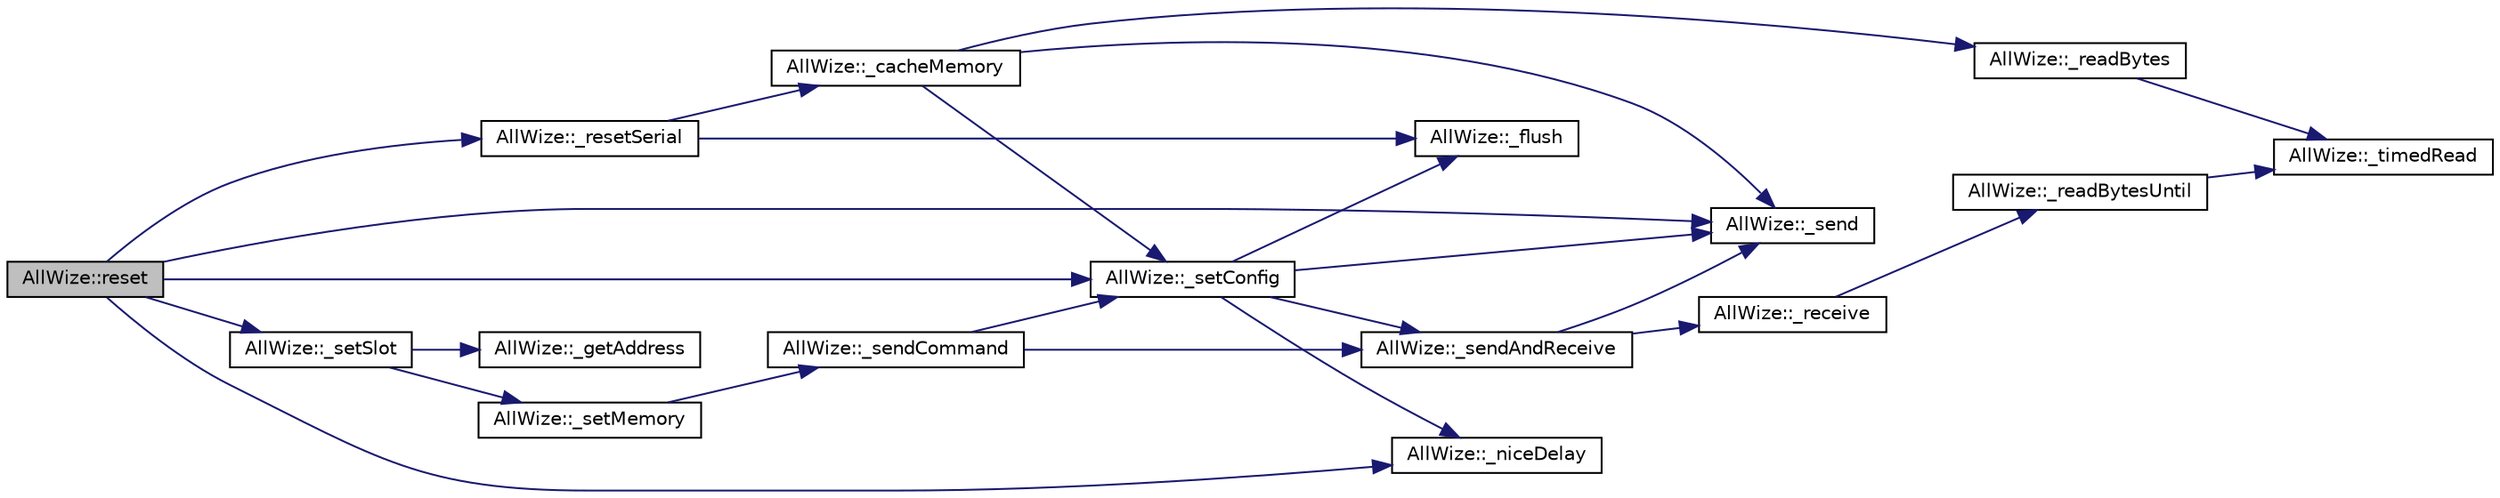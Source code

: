 digraph "AllWize::reset"
{
  edge [fontname="Helvetica",fontsize="10",labelfontname="Helvetica",labelfontsize="10"];
  node [fontname="Helvetica",fontsize="10",shape=record];
  rankdir="LR";
  Node1239 [label="AllWize::reset",height=0.2,width=0.4,color="black", fillcolor="grey75", style="filled", fontcolor="black"];
  Node1239 -> Node1240 [color="midnightblue",fontsize="10",style="solid",fontname="Helvetica"];
  Node1240 [label="AllWize::_resetSerial",height=0.2,width=0.4,color="black", fillcolor="white", style="filled",URL="$classAllWize.html#a49c6e7f221248b0f3a20247346da21f8",tooltip="Resets the serial object. "];
  Node1240 -> Node1241 [color="midnightblue",fontsize="10",style="solid",fontname="Helvetica"];
  Node1241 [label="AllWize::_flush",height=0.2,width=0.4,color="black", fillcolor="white", style="filled",URL="$classAllWize.html#ace21941ce1a1174ef567c1a269ebf551",tooltip="Flushes the serial line to the module. "];
  Node1240 -> Node1242 [color="midnightblue",fontsize="10",style="solid",fontname="Helvetica"];
  Node1242 [label="AllWize::_cacheMemory",height=0.2,width=0.4,color="black", fillcolor="white", style="filled",URL="$classAllWize.html#a66d3d78edddcc8dfde0cfb1b6deec56e",tooltip="Reads and caches the module memory. "];
  Node1242 -> Node1243 [color="midnightblue",fontsize="10",style="solid",fontname="Helvetica"];
  Node1243 [label="AllWize::_setConfig",height=0.2,width=0.4,color="black", fillcolor="white", style="filled",URL="$classAllWize.html#a493af0599b973f713192b175000264e6",tooltip="Sets or unsets config mode. "];
  Node1243 -> Node1241 [color="midnightblue",fontsize="10",style="solid",fontname="Helvetica"];
  Node1243 -> Node1244 [color="midnightblue",fontsize="10",style="solid",fontname="Helvetica"];
  Node1244 [label="AllWize::_sendAndReceive",height=0.2,width=0.4,color="black", fillcolor="white", style="filled",URL="$classAllWize.html#af4c575f742b3c2a837058846b83fbfe1",tooltip="Sends a binary buffer and waits for response. Returns the number of bytes received and stored in the ..."];
  Node1244 -> Node1245 [color="midnightblue",fontsize="10",style="solid",fontname="Helvetica"];
  Node1245 [label="AllWize::_send",height=0.2,width=0.4,color="black", fillcolor="white", style="filled",URL="$classAllWize.html#ac194cac5fd63b864ef567fb7a51a2ac9",tooltip="Sends a binary buffer to the module UART. Returns the number of bytes actually sent. "];
  Node1244 -> Node1246 [color="midnightblue",fontsize="10",style="solid",fontname="Helvetica"];
  Node1246 [label="AllWize::_receive",height=0.2,width=0.4,color="black", fillcolor="white", style="filled",URL="$classAllWize.html#a197c8bd0c47789acefd4e360ca697feb",tooltip="Listens to incoming data from the module until timeout or END_OF_RESPONSE. "];
  Node1246 -> Node1247 [color="midnightblue",fontsize="10",style="solid",fontname="Helvetica"];
  Node1247 [label="AllWize::_readBytesUntil",height=0.2,width=0.4,color="black", fillcolor="white", style="filled",URL="$classAllWize.html#a3cdbc480293b0e3c24107c549b485d5c",tooltip="Reads the stream buffer up to a certain char or times out. "];
  Node1247 -> Node1248 [color="midnightblue",fontsize="10",style="solid",fontname="Helvetica"];
  Node1248 [label="AllWize::_timedRead",height=0.2,width=0.4,color="black", fillcolor="white", style="filled",URL="$classAllWize.html#ac33ba05cebc3de22babb477922a07eaf",tooltip="Reads a byte from the stream with a timeout. "];
  Node1243 -> Node1245 [color="midnightblue",fontsize="10",style="solid",fontname="Helvetica"];
  Node1243 -> Node1249 [color="midnightblue",fontsize="10",style="solid",fontname="Helvetica"];
  Node1249 [label="AllWize::_niceDelay",height=0.2,width=0.4,color="black", fillcolor="white", style="filled",URL="$classAllWize.html#afeed45d2a47e184092d6dcd64c22fb72",tooltip="Does a non-blocking delay. "];
  Node1242 -> Node1245 [color="midnightblue",fontsize="10",style="solid",fontname="Helvetica"];
  Node1242 -> Node1250 [color="midnightblue",fontsize="10",style="solid",fontname="Helvetica"];
  Node1250 [label="AllWize::_readBytes",height=0.2,width=0.4,color="black", fillcolor="white", style="filled",URL="$classAllWize.html#abe54eebd9c81044246d6657c0686f859",tooltip="Reads the stream buffer up to a number of bytes. "];
  Node1250 -> Node1248 [color="midnightblue",fontsize="10",style="solid",fontname="Helvetica"];
  Node1239 -> Node1249 [color="midnightblue",fontsize="10",style="solid",fontname="Helvetica"];
  Node1239 -> Node1251 [color="midnightblue",fontsize="10",style="solid",fontname="Helvetica"];
  Node1251 [label="AllWize::_setSlot",height=0.2,width=0.4,color="black", fillcolor="white", style="filled",URL="$classAllWize.html#a594ee81885697cfe4dde313e2d3f6731",tooltip="Sets non-volatile memory contents starting from given address. "];
  Node1251 -> Node1252 [color="midnightblue",fontsize="10",style="solid",fontname="Helvetica"];
  Node1252 [label="AllWize::_getAddress",height=0.2,width=0.4,color="black", fillcolor="white", style="filled",URL="$classAllWize.html#a15521b383a1cf20ac9e7adf6bc90b792",tooltip="Return the physical memory address for the given slot. "];
  Node1251 -> Node1253 [color="midnightblue",fontsize="10",style="solid",fontname="Helvetica"];
  Node1253 [label="AllWize::_setMemory",height=0.2,width=0.4,color="black", fillcolor="white", style="filled",URL="$classAllWize.html#a1ea5bba23570f50e5326108f31c00050",tooltip="Sets non-volatile memory contents starting from given address. "];
  Node1253 -> Node1254 [color="midnightblue",fontsize="10",style="solid",fontname="Helvetica"];
  Node1254 [label="AllWize::_sendCommand",height=0.2,width=0.4,color="black", fillcolor="white", style="filled",URL="$classAllWize.html#aa396ffb4a719730440575425c981adef",tooltip="Sends a command with the given data. "];
  Node1254 -> Node1243 [color="midnightblue",fontsize="10",style="solid",fontname="Helvetica"];
  Node1254 -> Node1244 [color="midnightblue",fontsize="10",style="solid",fontname="Helvetica"];
  Node1239 -> Node1243 [color="midnightblue",fontsize="10",style="solid",fontname="Helvetica"];
  Node1239 -> Node1245 [color="midnightblue",fontsize="10",style="solid",fontname="Helvetica"];
}

